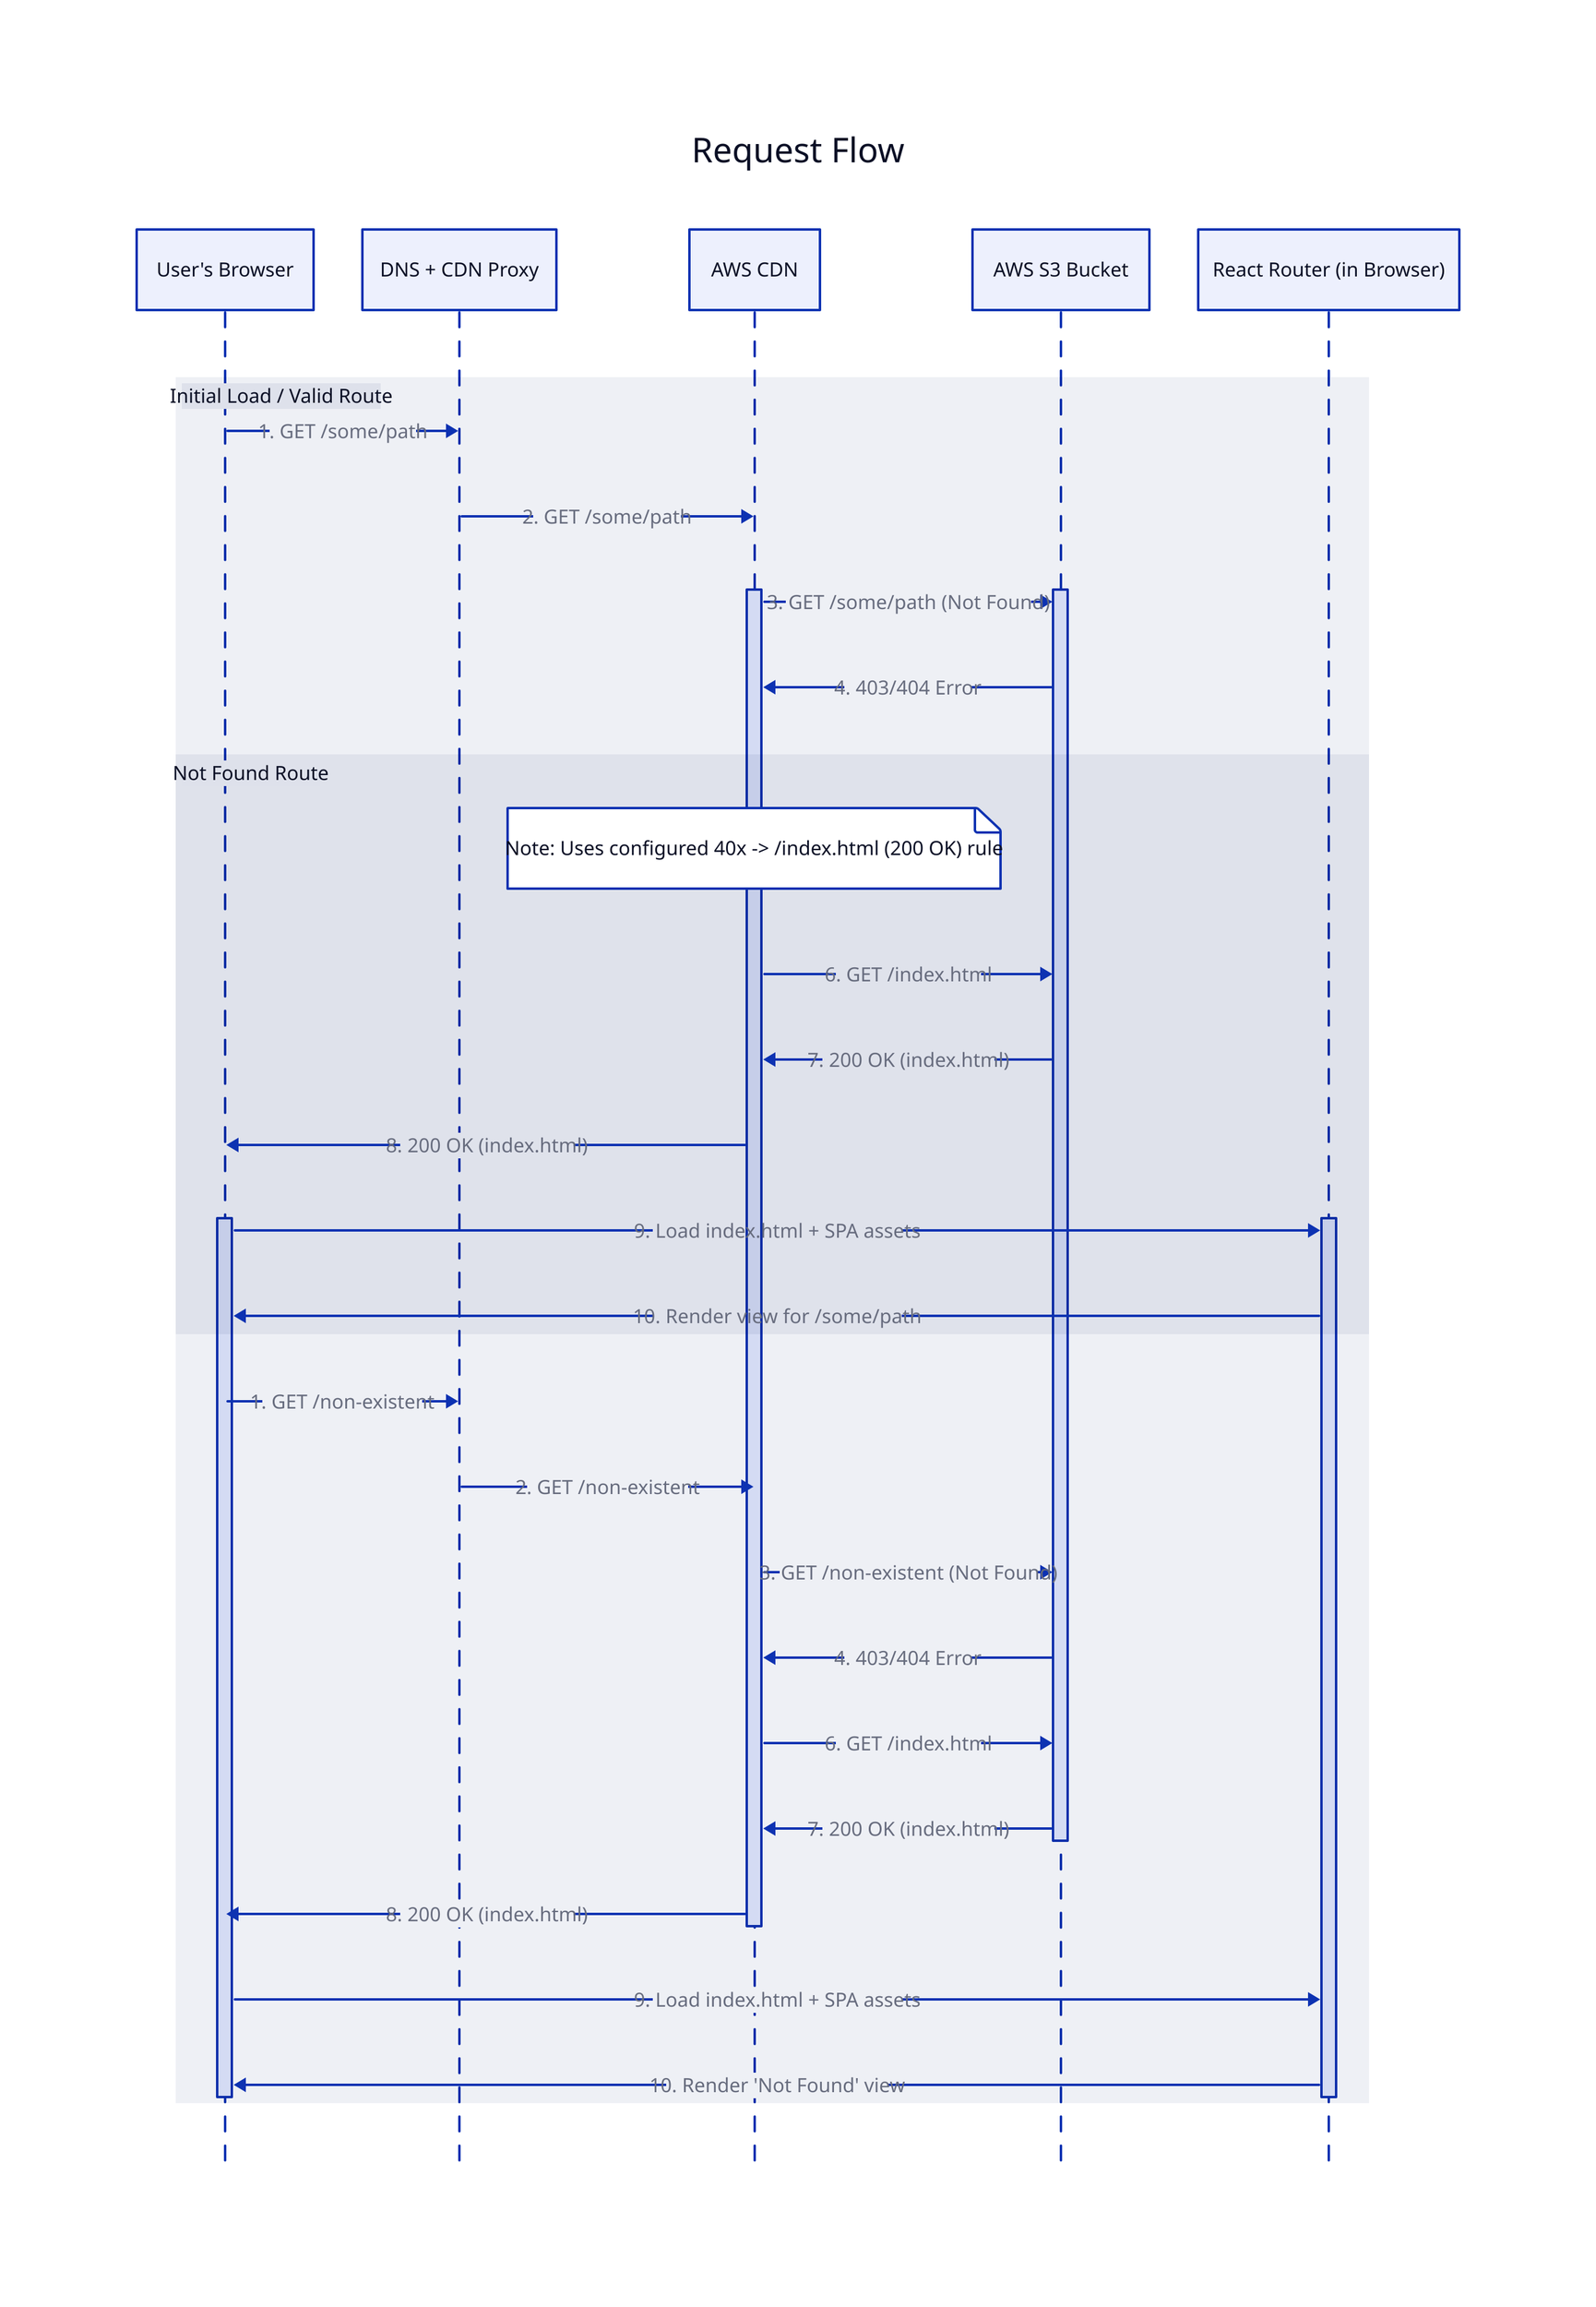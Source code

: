Request Flow: {
  shape: sequence_diagram
  direction: right

  # Actors (defined upfront for clarity with groups)
  User: User's Browser
  Cloudflare: DNS + CDN Proxy
  CloudFront: AWS CDN
  S3: AWS S3 Bucket
  SPA: React Router (in Browser)

  Initial Load / Valid Route: {
    User -> Cloudflare: 1. GET /some/path
    Cloudflare -> CloudFront: 2. GET /some/path
    CloudFront.lookup -> S3.lookup: 3. GET /some/path (Not Found)
    S3.lookup -> CloudFront.lookup: 4. 403/404 Error
    CloudFront.lookup: 5. Trigger Custom Error Response
    CloudFront.lookup."Note: Uses configured 40x -> /index.html (200 OK) rule"
    CloudFront.lookup -> S3.lookup: 6. GET /index.html
    S3.lookup -> CloudFront.lookup: 7. 200 OK (index.html)
    CloudFront.lookup -> User: 8. 200 OK (index.html)
    User.load -> SPA.render: 9. Load index.html + SPA assets
    SPA.render -> User.load: 10. Render view for /some/path
  }

  Not Found Route: {
    User -> Cloudflare: 1. GET /non-existent
    Cloudflare -> CloudFront: 2. GET /non-existent
    CloudFront.lookup -> S3.lookup: 3. GET /non-existent (Not Found)
    S3.lookup -> CloudFront.lookup: 4. 403/404 Error
    CloudFront.lookup: 5. Trigger Custom Error Response
    CloudFront.lookup."Note: Uses configured 40x -> /index.html (200 OK) rule"
    CloudFront.lookup -> S3.lookup: 6. GET /index.html
    S3.lookup -> CloudFront.lookup: 7. 200 OK (index.html)
    CloudFront.lookup -> User: 8. 200 OK (index.html)
    User.load -> SPA.render: 9. Load index.html + SPA assets
    SPA.render -> User.load: 10. Render 'Not Found' view
  }
}
